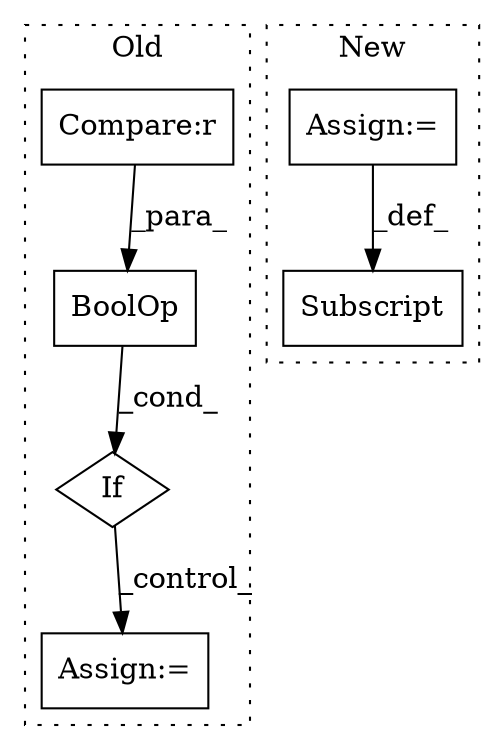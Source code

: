 digraph G {
subgraph cluster0 {
1 [label="BoolOp" a="72" s="3731" l="48" shape="box"];
3 [label="Compare:r" a="40" s="3731" l="16" shape="box"];
4 [label="Assign:=" a="68" s="3839" l="3" shape="box"];
5 [label="If" a="96" s="3728,3779" l="3,14" shape="diamond"];
label = "Old";
style="dotted";
}
subgraph cluster1 {
2 [label="Subscript" a="63" s="3753,0" l="10,0" shape="box"];
6 [label="Assign:=" a="68" s="3763" l="3" shape="box"];
label = "New";
style="dotted";
}
1 -> 5 [label="_cond_"];
3 -> 1 [label="_para_"];
5 -> 4 [label="_control_"];
6 -> 2 [label="_def_"];
}